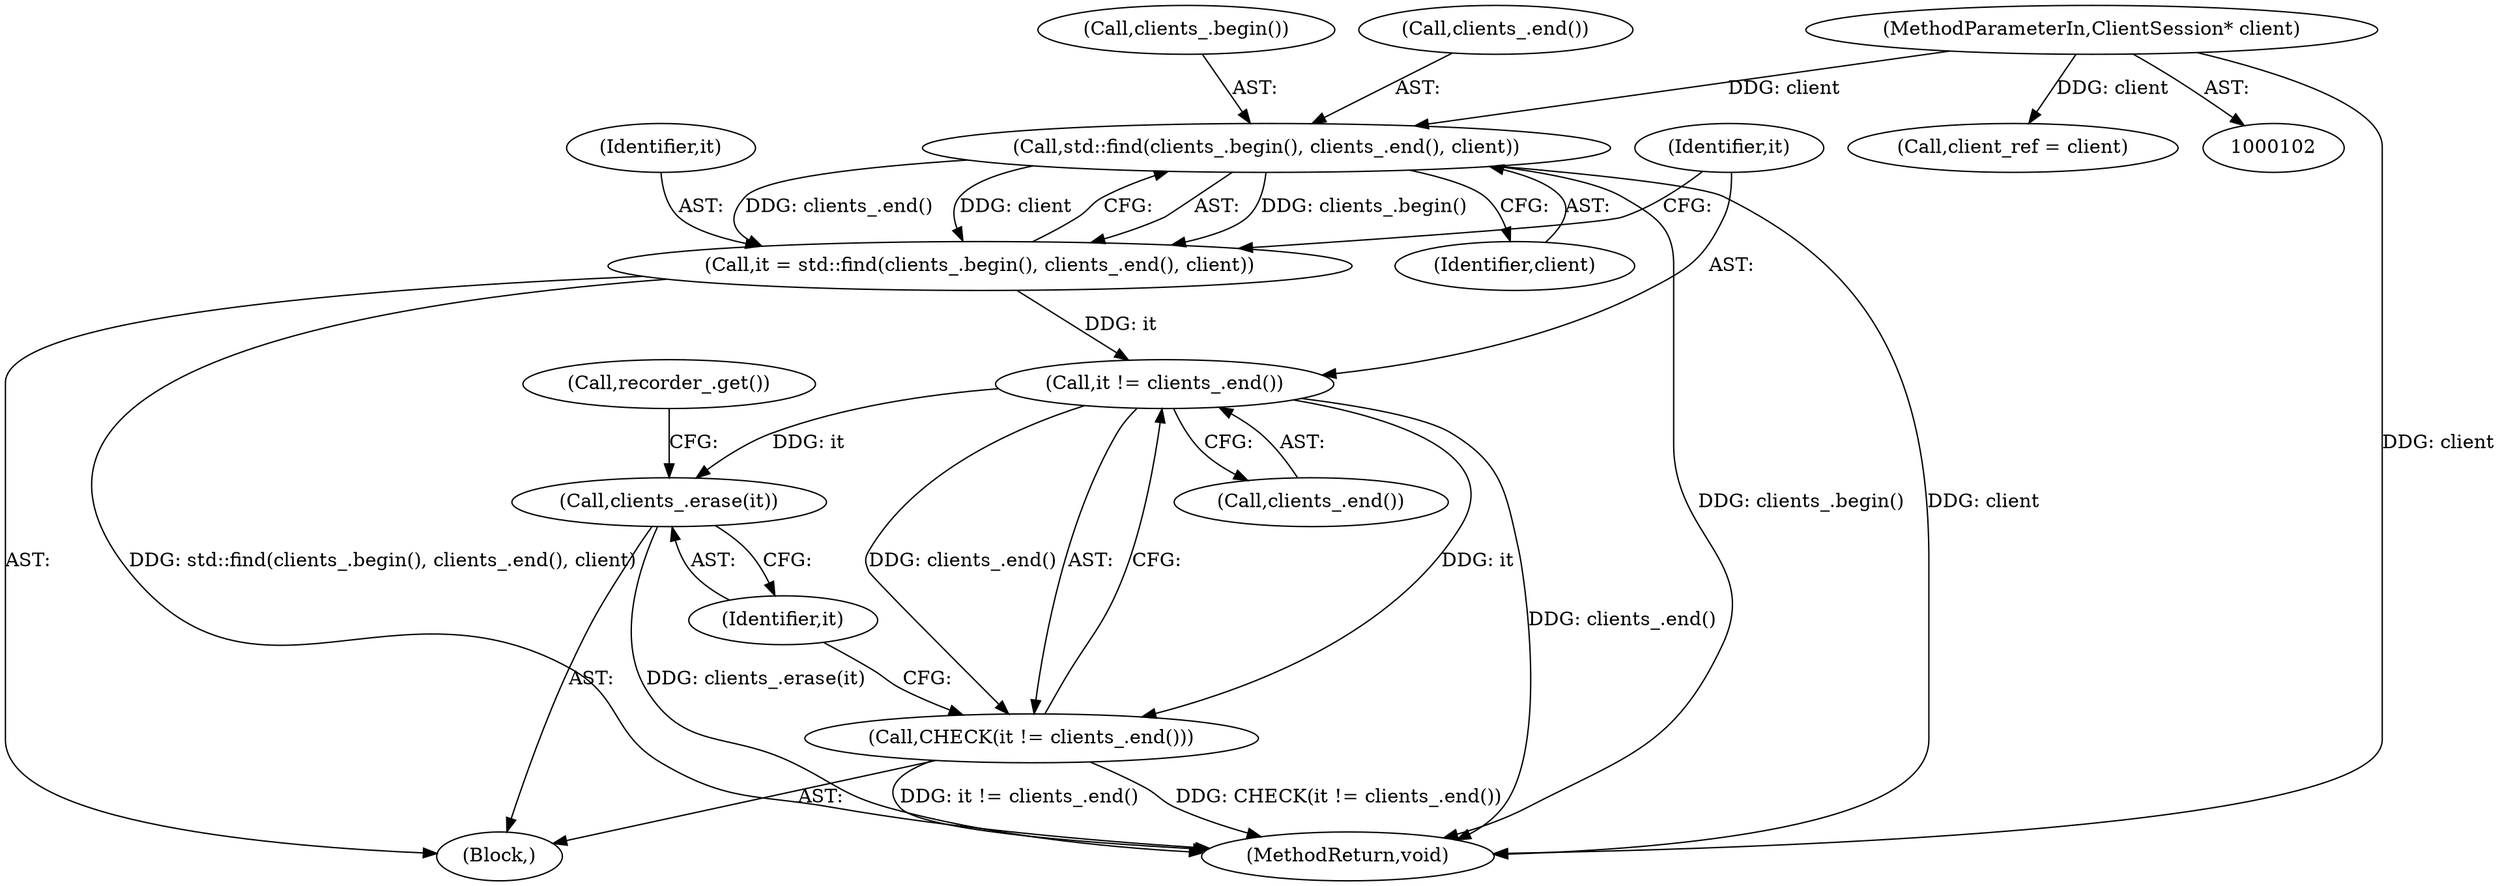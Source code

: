 digraph "0_Chrome_a46bcef82b29d30836a0f26226e3d4aca4fa9612_7@pointer" {
"1000114" [label="(Call,std::find(clients_.begin(), clients_.end(), client))"];
"1000103" [label="(MethodParameterIn,ClientSession* client)"];
"1000112" [label="(Call,it = std::find(clients_.begin(), clients_.end(), client))"];
"1000119" [label="(Call,it != clients_.end())"];
"1000118" [label="(Call,CHECK(it != clients_.end()))"];
"1000122" [label="(Call,clients_.erase(it))"];
"1000120" [label="(Identifier,it)"];
"1000113" [label="(Identifier,it)"];
"1000115" [label="(Call,clients_.begin())"];
"1000123" [label="(Identifier,it)"];
"1000118" [label="(Call,CHECK(it != clients_.end()))"];
"1000154" [label="(MethodReturn,void)"];
"1000108" [label="(Call,client_ref = client)"];
"1000119" [label="(Call,it != clients_.end())"];
"1000112" [label="(Call,it = std::find(clients_.begin(), clients_.end(), client))"];
"1000103" [label="(MethodParameterIn,ClientSession* client)"];
"1000104" [label="(Block,)"];
"1000121" [label="(Call,clients_.end())"];
"1000117" [label="(Identifier,client)"];
"1000125" [label="(Call,recorder_.get())"];
"1000116" [label="(Call,clients_.end())"];
"1000114" [label="(Call,std::find(clients_.begin(), clients_.end(), client))"];
"1000122" [label="(Call,clients_.erase(it))"];
"1000114" -> "1000112"  [label="AST: "];
"1000114" -> "1000117"  [label="CFG: "];
"1000115" -> "1000114"  [label="AST: "];
"1000116" -> "1000114"  [label="AST: "];
"1000117" -> "1000114"  [label="AST: "];
"1000112" -> "1000114"  [label="CFG: "];
"1000114" -> "1000154"  [label="DDG: client"];
"1000114" -> "1000154"  [label="DDG: clients_.begin()"];
"1000114" -> "1000112"  [label="DDG: clients_.begin()"];
"1000114" -> "1000112"  [label="DDG: clients_.end()"];
"1000114" -> "1000112"  [label="DDG: client"];
"1000103" -> "1000114"  [label="DDG: client"];
"1000103" -> "1000102"  [label="AST: "];
"1000103" -> "1000154"  [label="DDG: client"];
"1000103" -> "1000108"  [label="DDG: client"];
"1000112" -> "1000104"  [label="AST: "];
"1000113" -> "1000112"  [label="AST: "];
"1000120" -> "1000112"  [label="CFG: "];
"1000112" -> "1000154"  [label="DDG: std::find(clients_.begin(), clients_.end(), client)"];
"1000112" -> "1000119"  [label="DDG: it"];
"1000119" -> "1000118"  [label="AST: "];
"1000119" -> "1000121"  [label="CFG: "];
"1000120" -> "1000119"  [label="AST: "];
"1000121" -> "1000119"  [label="AST: "];
"1000118" -> "1000119"  [label="CFG: "];
"1000119" -> "1000154"  [label="DDG: clients_.end()"];
"1000119" -> "1000118"  [label="DDG: it"];
"1000119" -> "1000118"  [label="DDG: clients_.end()"];
"1000119" -> "1000122"  [label="DDG: it"];
"1000118" -> "1000104"  [label="AST: "];
"1000123" -> "1000118"  [label="CFG: "];
"1000118" -> "1000154"  [label="DDG: CHECK(it != clients_.end())"];
"1000118" -> "1000154"  [label="DDG: it != clients_.end()"];
"1000122" -> "1000104"  [label="AST: "];
"1000122" -> "1000123"  [label="CFG: "];
"1000123" -> "1000122"  [label="AST: "];
"1000125" -> "1000122"  [label="CFG: "];
"1000122" -> "1000154"  [label="DDG: clients_.erase(it)"];
}
